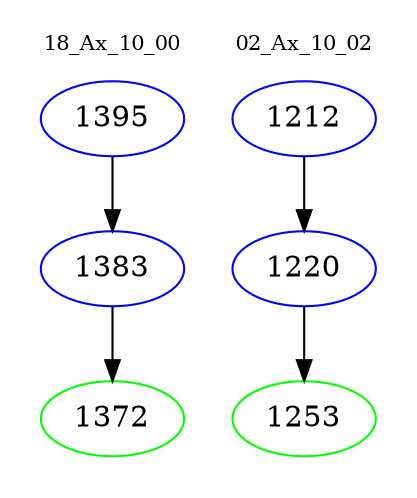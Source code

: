 digraph{
subgraph cluster_0 {
color = white
label = "18_Ax_10_00";
fontsize=10;
T0_1395 [label="1395", color="blue"]
T0_1395 -> T0_1383 [color="black"]
T0_1383 [label="1383", color="blue"]
T0_1383 -> T0_1372 [color="black"]
T0_1372 [label="1372", color="green"]
}
subgraph cluster_1 {
color = white
label = "02_Ax_10_02";
fontsize=10;
T1_1212 [label="1212", color="blue"]
T1_1212 -> T1_1220 [color="black"]
T1_1220 [label="1220", color="blue"]
T1_1220 -> T1_1253 [color="black"]
T1_1253 [label="1253", color="green"]
}
}
